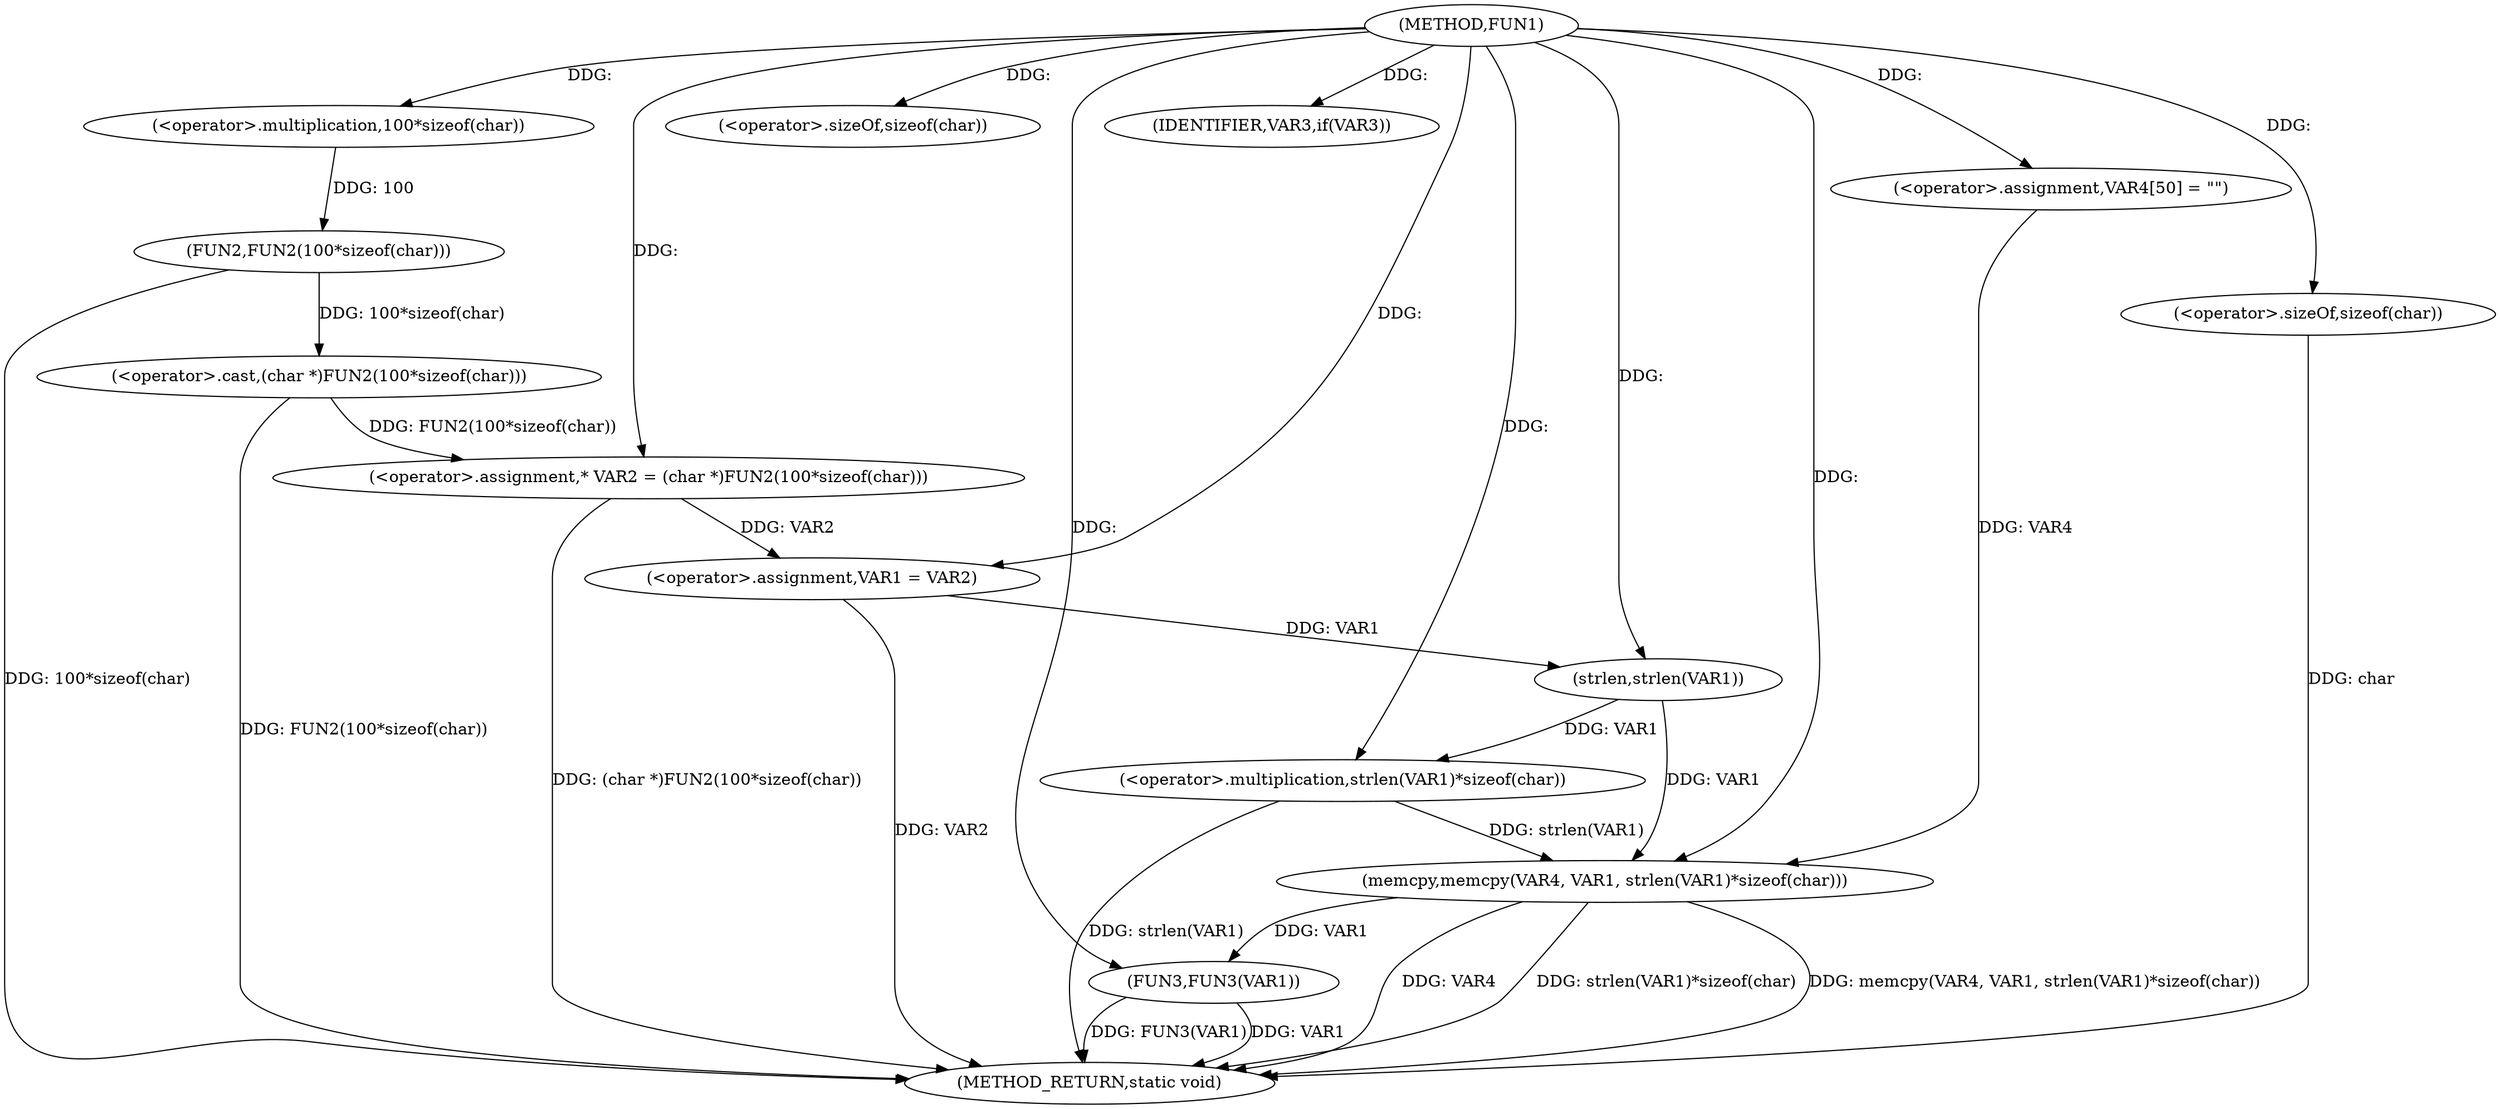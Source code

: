 digraph FUN1 {  
"1000100" [label = "(METHOD,FUN1)" ]
"1000134" [label = "(METHOD_RETURN,static void)" ]
"1000104" [label = "(<operator>.assignment,* VAR2 = (char *)FUN2(100*sizeof(char)))" ]
"1000106" [label = "(<operator>.cast,(char *)FUN2(100*sizeof(char)))" ]
"1000108" [label = "(FUN2,FUN2(100*sizeof(char)))" ]
"1000109" [label = "(<operator>.multiplication,100*sizeof(char))" ]
"1000111" [label = "(<operator>.sizeOf,sizeof(char))" ]
"1000113" [label = "(<operator>.assignment,VAR1 = VAR2)" ]
"1000117" [label = "(IDENTIFIER,VAR3,if(VAR3))" ]
"1000121" [label = "(<operator>.assignment,VAR4[50] = \"\")" ]
"1000124" [label = "(memcpy,memcpy(VAR4, VAR1, strlen(VAR1)*sizeof(char)))" ]
"1000127" [label = "(<operator>.multiplication,strlen(VAR1)*sizeof(char))" ]
"1000128" [label = "(strlen,strlen(VAR1))" ]
"1000130" [label = "(<operator>.sizeOf,sizeof(char))" ]
"1000132" [label = "(FUN3,FUN3(VAR1))" ]
  "1000124" -> "1000134"  [ label = "DDG: VAR4"] 
  "1000106" -> "1000134"  [ label = "DDG: FUN2(100*sizeof(char))"] 
  "1000132" -> "1000134"  [ label = "DDG: FUN3(VAR1)"] 
  "1000124" -> "1000134"  [ label = "DDG: strlen(VAR1)*sizeof(char)"] 
  "1000132" -> "1000134"  [ label = "DDG: VAR1"] 
  "1000127" -> "1000134"  [ label = "DDG: strlen(VAR1)"] 
  "1000113" -> "1000134"  [ label = "DDG: VAR2"] 
  "1000104" -> "1000134"  [ label = "DDG: (char *)FUN2(100*sizeof(char))"] 
  "1000108" -> "1000134"  [ label = "DDG: 100*sizeof(char)"] 
  "1000130" -> "1000134"  [ label = "DDG: char"] 
  "1000124" -> "1000134"  [ label = "DDG: memcpy(VAR4, VAR1, strlen(VAR1)*sizeof(char))"] 
  "1000106" -> "1000104"  [ label = "DDG: FUN2(100*sizeof(char))"] 
  "1000100" -> "1000104"  [ label = "DDG: "] 
  "1000108" -> "1000106"  [ label = "DDG: 100*sizeof(char)"] 
  "1000109" -> "1000108"  [ label = "DDG: 100"] 
  "1000100" -> "1000109"  [ label = "DDG: "] 
  "1000100" -> "1000111"  [ label = "DDG: "] 
  "1000104" -> "1000113"  [ label = "DDG: VAR2"] 
  "1000100" -> "1000113"  [ label = "DDG: "] 
  "1000100" -> "1000117"  [ label = "DDG: "] 
  "1000100" -> "1000121"  [ label = "DDG: "] 
  "1000121" -> "1000124"  [ label = "DDG: VAR4"] 
  "1000100" -> "1000124"  [ label = "DDG: "] 
  "1000128" -> "1000124"  [ label = "DDG: VAR1"] 
  "1000127" -> "1000124"  [ label = "DDG: strlen(VAR1)"] 
  "1000128" -> "1000127"  [ label = "DDG: VAR1"] 
  "1000113" -> "1000128"  [ label = "DDG: VAR1"] 
  "1000100" -> "1000128"  [ label = "DDG: "] 
  "1000100" -> "1000127"  [ label = "DDG: "] 
  "1000100" -> "1000130"  [ label = "DDG: "] 
  "1000124" -> "1000132"  [ label = "DDG: VAR1"] 
  "1000100" -> "1000132"  [ label = "DDG: "] 
}

